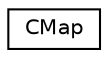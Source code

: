 digraph "Иерархия классов. Графический вид."
{
  edge [fontname="Helvetica",fontsize="10",labelfontname="Helvetica",labelfontsize="10"];
  node [fontname="Helvetica",fontsize="10",shape=record];
  rankdir="LR";
  Node1 [label="CMap",height=0.2,width=0.4,color="black", fillcolor="white", style="filled",URL="$classCMap.html"];
}
